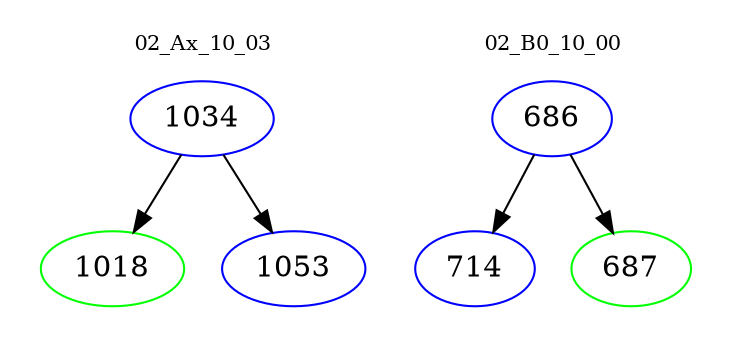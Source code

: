 digraph{
subgraph cluster_0 {
color = white
label = "02_Ax_10_03";
fontsize=10;
T0_1034 [label="1034", color="blue"]
T0_1034 -> T0_1018 [color="black"]
T0_1018 [label="1018", color="green"]
T0_1034 -> T0_1053 [color="black"]
T0_1053 [label="1053", color="blue"]
}
subgraph cluster_1 {
color = white
label = "02_B0_10_00";
fontsize=10;
T1_686 [label="686", color="blue"]
T1_686 -> T1_714 [color="black"]
T1_714 [label="714", color="blue"]
T1_686 -> T1_687 [color="black"]
T1_687 [label="687", color="green"]
}
}
